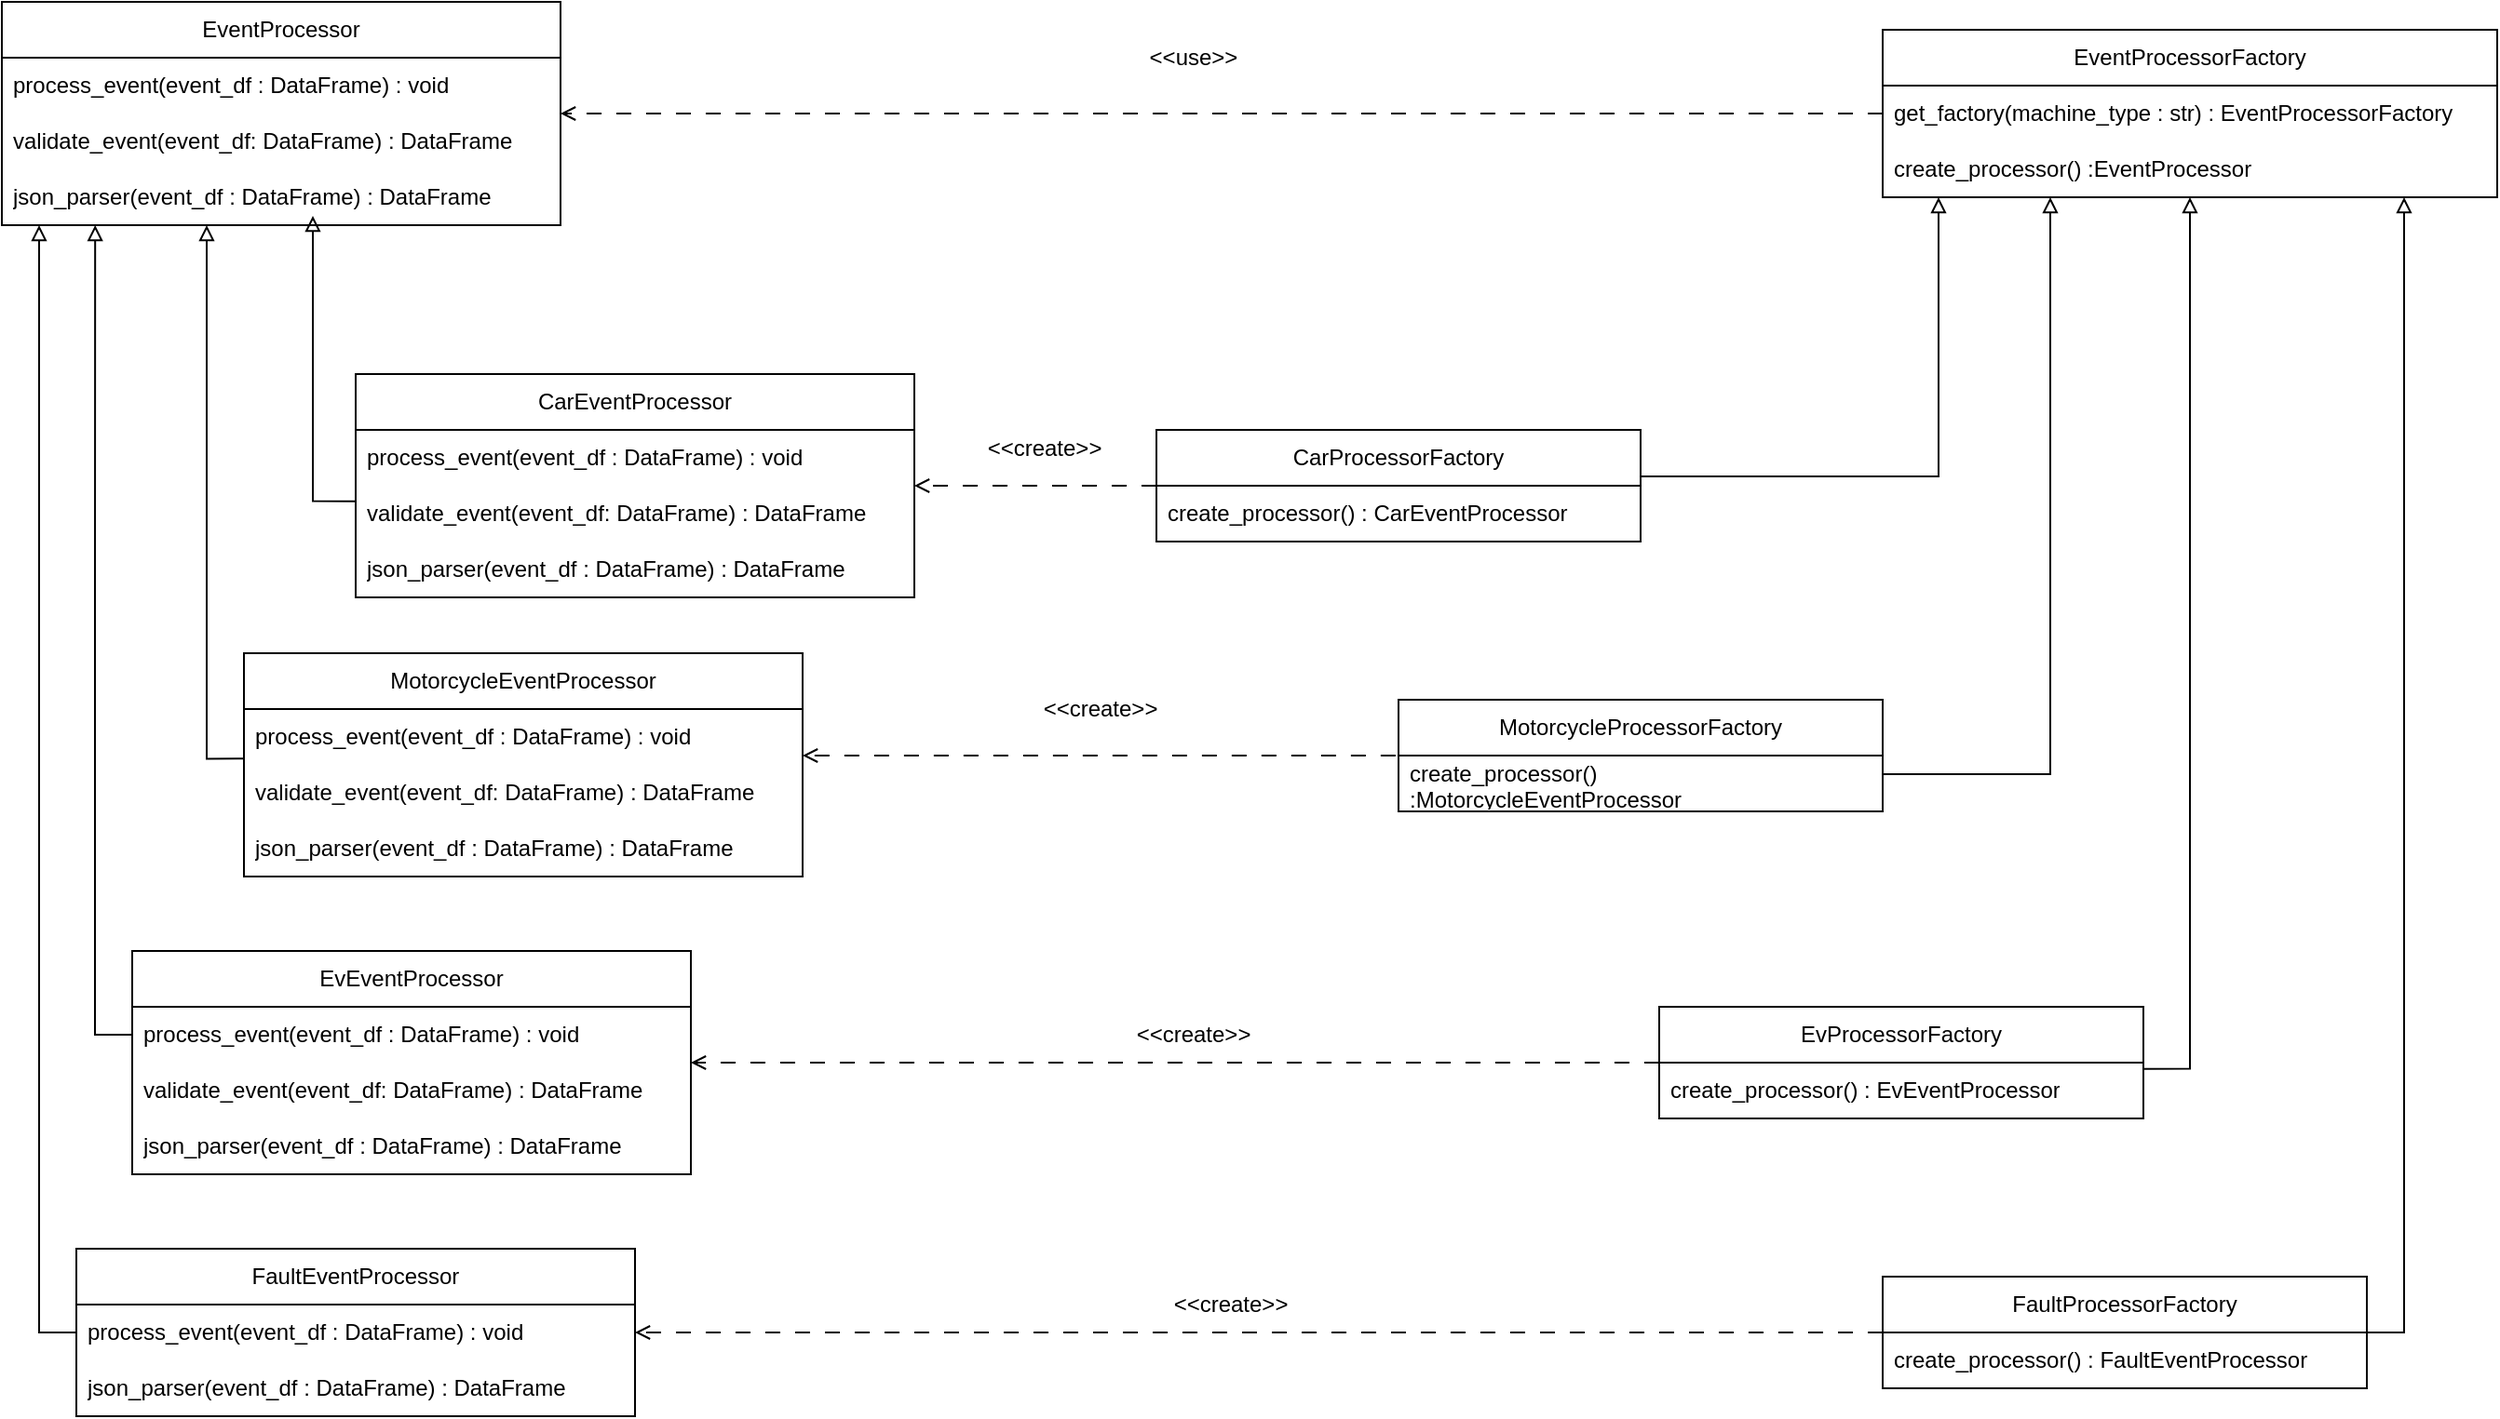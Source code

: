 <mxfile version="21.7.5" type="github">
  <diagram name="Page-1" id="ISabs5PSMNV5WOwpyZsw">
    <mxGraphModel dx="3240" dy="1220" grid="1" gridSize="10" guides="1" tooltips="1" connect="1" arrows="1" fold="1" page="1" pageScale="1" pageWidth="850" pageHeight="1100" math="0" shadow="0">
      <root>
        <mxCell id="0" />
        <mxCell id="1" parent="0" />
        <mxCell id="Ook1uiOYriR1sVHCKash-1" value="EventProcessorFactory" style="swimlane;fontStyle=0;childLayout=stackLayout;horizontal=1;startSize=30;horizontalStack=0;resizeParent=1;resizeParentMax=0;resizeLast=0;collapsible=1;marginBottom=0;whiteSpace=wrap;html=1;" vertex="1" parent="1">
          <mxGeometry x="250" y="20" width="330" height="90" as="geometry" />
        </mxCell>
        <mxCell id="Ook1uiOYriR1sVHCKash-2" value="get_factory(machine_type : str) : EventProcessorFactory" style="text;strokeColor=none;fillColor=none;align=left;verticalAlign=middle;spacingLeft=4;spacingRight=4;overflow=hidden;points=[[0,0.5],[1,0.5]];portConstraint=eastwest;rotatable=0;whiteSpace=wrap;html=1;" vertex="1" parent="Ook1uiOYriR1sVHCKash-1">
          <mxGeometry y="30" width="330" height="30" as="geometry" />
        </mxCell>
        <mxCell id="Ook1uiOYriR1sVHCKash-3" value="create_processor() :EventProcessor" style="text;strokeColor=none;fillColor=none;align=left;verticalAlign=middle;spacingLeft=4;spacingRight=4;overflow=hidden;points=[[0,0.5],[1,0.5]];portConstraint=eastwest;rotatable=0;whiteSpace=wrap;html=1;" vertex="1" parent="Ook1uiOYriR1sVHCKash-1">
          <mxGeometry y="60" width="330" height="30" as="geometry" />
        </mxCell>
        <mxCell id="Ook1uiOYriR1sVHCKash-45" style="edgeStyle=orthogonalEdgeStyle;rounded=0;orthogonalLoop=1;jettySize=auto;html=1;exitX=1;exitY=0.111;exitDx=0;exitDy=0;exitPerimeter=0;endArrow=block;endFill=0;" edge="1" parent="1" source="Ook1uiOYriR1sVHCKash-7" target="Ook1uiOYriR1sVHCKash-1">
          <mxGeometry relative="1" as="geometry" />
        </mxCell>
        <mxCell id="Ook1uiOYriR1sVHCKash-48" style="edgeStyle=orthogonalEdgeStyle;rounded=0;orthogonalLoop=1;jettySize=auto;html=1;endArrow=open;endFill=0;dashed=1;dashPattern=8 8;" edge="1" parent="1" source="Ook1uiOYriR1sVHCKash-5" target="Ook1uiOYriR1sVHCKash-33">
          <mxGeometry relative="1" as="geometry" />
        </mxCell>
        <mxCell id="Ook1uiOYriR1sVHCKash-5" value="&lt;div&gt;EvProcessorFactory&lt;/div&gt;" style="swimlane;fontStyle=0;childLayout=stackLayout;horizontal=1;startSize=30;horizontalStack=0;resizeParent=1;resizeParentMax=0;resizeLast=0;collapsible=1;marginBottom=0;whiteSpace=wrap;html=1;" vertex="1" parent="1">
          <mxGeometry x="130" y="545" width="260" height="60" as="geometry" />
        </mxCell>
        <mxCell id="Ook1uiOYriR1sVHCKash-7" value="create_processor() : EvEventProcessor" style="text;strokeColor=none;fillColor=none;align=left;verticalAlign=middle;spacingLeft=4;spacingRight=4;overflow=hidden;points=[[0,0.5],[1,0.5]];portConstraint=eastwest;rotatable=0;whiteSpace=wrap;html=1;" vertex="1" parent="Ook1uiOYriR1sVHCKash-5">
          <mxGeometry y="30" width="260" height="30" as="geometry" />
        </mxCell>
        <mxCell id="Ook1uiOYriR1sVHCKash-46" style="edgeStyle=orthogonalEdgeStyle;rounded=0;orthogonalLoop=1;jettySize=auto;html=1;exitX=1;exitY=0.25;exitDx=0;exitDy=0;endArrow=block;endFill=0;" edge="1" parent="1" source="Ook1uiOYriR1sVHCKash-8" target="Ook1uiOYriR1sVHCKash-1">
          <mxGeometry relative="1" as="geometry">
            <Array as="points">
              <mxPoint x="510" y="720" />
              <mxPoint x="530" y="720" />
            </Array>
          </mxGeometry>
        </mxCell>
        <mxCell id="Ook1uiOYriR1sVHCKash-47" style="edgeStyle=orthogonalEdgeStyle;rounded=0;orthogonalLoop=1;jettySize=auto;html=1;endArrow=open;endFill=0;dashed=1;dashPattern=8 8;" edge="1" parent="1" source="Ook1uiOYriR1sVHCKash-8" target="Ook1uiOYriR1sVHCKash-38">
          <mxGeometry relative="1" as="geometry" />
        </mxCell>
        <mxCell id="Ook1uiOYriR1sVHCKash-8" value="FaultProcessorFactory" style="swimlane;fontStyle=0;childLayout=stackLayout;horizontal=1;startSize=30;horizontalStack=0;resizeParent=1;resizeParentMax=0;resizeLast=0;collapsible=1;marginBottom=0;whiteSpace=wrap;html=1;" vertex="1" parent="1">
          <mxGeometry x="250" y="690" width="260" height="60" as="geometry" />
        </mxCell>
        <mxCell id="Ook1uiOYriR1sVHCKash-10" value="create_processor() : FaultEventProcessor" style="text;strokeColor=none;fillColor=none;align=left;verticalAlign=middle;spacingLeft=4;spacingRight=4;overflow=hidden;points=[[0,0.5],[1,0.5]];portConstraint=eastwest;rotatable=0;whiteSpace=wrap;html=1;" vertex="1" parent="Ook1uiOYriR1sVHCKash-8">
          <mxGeometry y="30" width="260" height="30" as="geometry" />
        </mxCell>
        <mxCell id="Ook1uiOYriR1sVHCKash-43" style="edgeStyle=orthogonalEdgeStyle;rounded=0;orthogonalLoop=1;jettySize=auto;html=1;exitX=1;exitY=0.5;exitDx=0;exitDy=0;endArrow=block;endFill=0;" edge="1" parent="1" source="Ook1uiOYriR1sVHCKash-11" target="Ook1uiOYriR1sVHCKash-1">
          <mxGeometry relative="1" as="geometry">
            <mxPoint x="240" y="130" as="targetPoint" />
            <Array as="points">
              <mxPoint x="250" y="420" />
              <mxPoint x="340" y="420" />
            </Array>
          </mxGeometry>
        </mxCell>
        <mxCell id="Ook1uiOYriR1sVHCKash-49" style="edgeStyle=orthogonalEdgeStyle;rounded=0;orthogonalLoop=1;jettySize=auto;html=1;endArrow=open;endFill=0;exitX=-0.006;exitY=0;exitDx=0;exitDy=0;exitPerimeter=0;dashed=1;dashPattern=8 8;" edge="1" parent="1" source="Ook1uiOYriR1sVHCKash-13" target="Ook1uiOYriR1sVHCKash-29">
          <mxGeometry relative="1" as="geometry">
            <Array as="points">
              <mxPoint x="-60" y="410" />
              <mxPoint x="-60" y="410" />
            </Array>
          </mxGeometry>
        </mxCell>
        <mxCell id="Ook1uiOYriR1sVHCKash-11" value="MotorcycleProcessorFactory" style="swimlane;fontStyle=0;childLayout=stackLayout;horizontal=1;startSize=30;horizontalStack=0;resizeParent=1;resizeParentMax=0;resizeLast=0;collapsible=1;marginBottom=0;whiteSpace=wrap;html=1;" vertex="1" parent="1">
          <mxGeometry x="-10" y="380" width="260" height="60" as="geometry" />
        </mxCell>
        <mxCell id="Ook1uiOYriR1sVHCKash-13" value="create_processor() :MotorcycleEventProcessor" style="text;strokeColor=none;fillColor=none;align=left;verticalAlign=middle;spacingLeft=4;spacingRight=4;overflow=hidden;points=[[0,0.5],[1,0.5]];portConstraint=eastwest;rotatable=0;whiteSpace=wrap;html=1;" vertex="1" parent="Ook1uiOYriR1sVHCKash-11">
          <mxGeometry y="30" width="260" height="30" as="geometry" />
        </mxCell>
        <mxCell id="Ook1uiOYriR1sVHCKash-52" style="edgeStyle=orthogonalEdgeStyle;rounded=0;orthogonalLoop=1;jettySize=auto;html=1;endArrow=open;endFill=0;dashed=1;dashPattern=8 8;" edge="1" parent="1" source="Ook1uiOYriR1sVHCKash-14" target="Ook1uiOYriR1sVHCKash-27">
          <mxGeometry relative="1" as="geometry">
            <Array as="points">
              <mxPoint x="-240" y="265" />
              <mxPoint x="-240" y="265" />
            </Array>
          </mxGeometry>
        </mxCell>
        <mxCell id="Ook1uiOYriR1sVHCKash-14" value="CarProcessorFactory" style="swimlane;fontStyle=0;childLayout=stackLayout;horizontal=1;startSize=30;horizontalStack=0;resizeParent=1;resizeParentMax=0;resizeLast=0;collapsible=1;marginBottom=0;whiteSpace=wrap;html=1;" vertex="1" parent="1">
          <mxGeometry x="-140" y="235" width="260" height="60" as="geometry" />
        </mxCell>
        <mxCell id="Ook1uiOYriR1sVHCKash-16" value="create_processor() : CarEventProcessor" style="text;strokeColor=none;fillColor=none;align=left;verticalAlign=middle;spacingLeft=4;spacingRight=4;overflow=hidden;points=[[0,0.5],[1,0.5]];portConstraint=eastwest;rotatable=0;whiteSpace=wrap;html=1;" vertex="1" parent="Ook1uiOYriR1sVHCKash-14">
          <mxGeometry y="30" width="260" height="30" as="geometry" />
        </mxCell>
        <mxCell id="Ook1uiOYriR1sVHCKash-17" style="edgeStyle=orthogonalEdgeStyle;rounded=0;orthogonalLoop=1;jettySize=auto;html=1;endArrow=block;endFill=0;exitX=1;exitY=0.25;exitDx=0;exitDy=0;" edge="1" parent="1" source="Ook1uiOYriR1sVHCKash-14" target="Ook1uiOYriR1sVHCKash-1">
          <mxGeometry relative="1" as="geometry">
            <Array as="points">
              <mxPoint x="120" y="260" />
              <mxPoint x="280" y="260" />
            </Array>
          </mxGeometry>
        </mxCell>
        <mxCell id="Ook1uiOYriR1sVHCKash-21" value="EventProcessor" style="swimlane;fontStyle=0;childLayout=stackLayout;horizontal=1;startSize=30;horizontalStack=0;resizeParent=1;resizeParentMax=0;resizeLast=0;collapsible=1;marginBottom=0;whiteSpace=wrap;html=1;" vertex="1" parent="1">
          <mxGeometry x="-760" y="5" width="300" height="120" as="geometry" />
        </mxCell>
        <mxCell id="Ook1uiOYriR1sVHCKash-22" value="process_event(event_df : DataFrame) : void" style="text;strokeColor=none;fillColor=none;align=left;verticalAlign=middle;spacingLeft=4;spacingRight=4;overflow=hidden;points=[[0,0.5],[1,0.5]];portConstraint=eastwest;rotatable=0;whiteSpace=wrap;html=1;" vertex="1" parent="Ook1uiOYriR1sVHCKash-21">
          <mxGeometry y="30" width="300" height="30" as="geometry" />
        </mxCell>
        <mxCell id="Ook1uiOYriR1sVHCKash-23" value="validate_event(event_df: DataFrame) : DataFrame" style="text;strokeColor=none;fillColor=none;align=left;verticalAlign=middle;spacingLeft=4;spacingRight=4;overflow=hidden;points=[[0,0.5],[1,0.5]];portConstraint=eastwest;rotatable=0;whiteSpace=wrap;html=1;" vertex="1" parent="Ook1uiOYriR1sVHCKash-21">
          <mxGeometry y="60" width="300" height="30" as="geometry" />
        </mxCell>
        <mxCell id="Ook1uiOYriR1sVHCKash-24" value="json_parser(event_df : DataFrame) : DataFrame" style="text;strokeColor=none;fillColor=none;align=left;verticalAlign=middle;spacingLeft=4;spacingRight=4;overflow=hidden;points=[[0,0.5],[1,0.5]];portConstraint=eastwest;rotatable=0;whiteSpace=wrap;html=1;" vertex="1" parent="Ook1uiOYriR1sVHCKash-21">
          <mxGeometry y="90" width="300" height="30" as="geometry" />
        </mxCell>
        <mxCell id="Ook1uiOYriR1sVHCKash-57" style="edgeStyle=orthogonalEdgeStyle;rounded=0;orthogonalLoop=1;jettySize=auto;html=1;exitX=0;exitY=1.278;exitDx=0;exitDy=0;exitPerimeter=0;endArrow=block;endFill=0;" edge="1" parent="1" source="Ook1uiOYriR1sVHCKash-26">
          <mxGeometry relative="1" as="geometry">
            <mxPoint x="-593" y="120" as="targetPoint" />
            <Array as="points">
              <mxPoint x="-593" y="273" />
            </Array>
          </mxGeometry>
        </mxCell>
        <mxCell id="Ook1uiOYriR1sVHCKash-25" value="CarEventProcessor" style="swimlane;fontStyle=0;childLayout=stackLayout;horizontal=1;startSize=30;horizontalStack=0;resizeParent=1;resizeParentMax=0;resizeLast=0;collapsible=1;marginBottom=0;whiteSpace=wrap;html=1;" vertex="1" parent="1">
          <mxGeometry x="-570" y="205" width="300" height="120" as="geometry" />
        </mxCell>
        <mxCell id="Ook1uiOYriR1sVHCKash-26" value="process_event(event_df : DataFrame) : void" style="text;strokeColor=none;fillColor=none;align=left;verticalAlign=middle;spacingLeft=4;spacingRight=4;overflow=hidden;points=[[0,0.5],[1,0.5]];portConstraint=eastwest;rotatable=0;whiteSpace=wrap;html=1;" vertex="1" parent="Ook1uiOYriR1sVHCKash-25">
          <mxGeometry y="30" width="300" height="30" as="geometry" />
        </mxCell>
        <mxCell id="Ook1uiOYriR1sVHCKash-27" value="validate_event(event_df: DataFrame) : DataFrame" style="text;strokeColor=none;fillColor=none;align=left;verticalAlign=middle;spacingLeft=4;spacingRight=4;overflow=hidden;points=[[0,0.5],[1,0.5]];portConstraint=eastwest;rotatable=0;whiteSpace=wrap;html=1;" vertex="1" parent="Ook1uiOYriR1sVHCKash-25">
          <mxGeometry y="60" width="300" height="30" as="geometry" />
        </mxCell>
        <mxCell id="Ook1uiOYriR1sVHCKash-28" value="json_parser(event_df : DataFrame) : DataFrame" style="text;strokeColor=none;fillColor=none;align=left;verticalAlign=middle;spacingLeft=4;spacingRight=4;overflow=hidden;points=[[0,0.5],[1,0.5]];portConstraint=eastwest;rotatable=0;whiteSpace=wrap;html=1;" vertex="1" parent="Ook1uiOYriR1sVHCKash-25">
          <mxGeometry y="90" width="300" height="30" as="geometry" />
        </mxCell>
        <mxCell id="Ook1uiOYriR1sVHCKash-58" style="edgeStyle=orthogonalEdgeStyle;rounded=0;orthogonalLoop=1;jettySize=auto;html=1;exitX=0;exitY=0.889;exitDx=0;exitDy=0;exitPerimeter=0;endArrow=block;endFill=0;" edge="1" parent="1" source="Ook1uiOYriR1sVHCKash-30" target="Ook1uiOYriR1sVHCKash-21">
          <mxGeometry relative="1" as="geometry">
            <Array as="points">
              <mxPoint x="-650" y="412" />
            </Array>
          </mxGeometry>
        </mxCell>
        <mxCell id="Ook1uiOYriR1sVHCKash-29" value="MotorcycleEventProcessor" style="swimlane;fontStyle=0;childLayout=stackLayout;horizontal=1;startSize=30;horizontalStack=0;resizeParent=1;resizeParentMax=0;resizeLast=0;collapsible=1;marginBottom=0;whiteSpace=wrap;html=1;" vertex="1" parent="1">
          <mxGeometry x="-630" y="355" width="300" height="120" as="geometry" />
        </mxCell>
        <mxCell id="Ook1uiOYriR1sVHCKash-30" value="process_event(event_df : DataFrame) : void" style="text;strokeColor=none;fillColor=none;align=left;verticalAlign=middle;spacingLeft=4;spacingRight=4;overflow=hidden;points=[[0,0.5],[1,0.5]];portConstraint=eastwest;rotatable=0;whiteSpace=wrap;html=1;" vertex="1" parent="Ook1uiOYriR1sVHCKash-29">
          <mxGeometry y="30" width="300" height="30" as="geometry" />
        </mxCell>
        <mxCell id="Ook1uiOYriR1sVHCKash-31" value="validate_event(event_df: DataFrame) : DataFrame" style="text;strokeColor=none;fillColor=none;align=left;verticalAlign=middle;spacingLeft=4;spacingRight=4;overflow=hidden;points=[[0,0.5],[1,0.5]];portConstraint=eastwest;rotatable=0;whiteSpace=wrap;html=1;" vertex="1" parent="Ook1uiOYriR1sVHCKash-29">
          <mxGeometry y="60" width="300" height="30" as="geometry" />
        </mxCell>
        <mxCell id="Ook1uiOYriR1sVHCKash-32" value="json_parser(event_df : DataFrame) : DataFrame" style="text;strokeColor=none;fillColor=none;align=left;verticalAlign=middle;spacingLeft=4;spacingRight=4;overflow=hidden;points=[[0,0.5],[1,0.5]];portConstraint=eastwest;rotatable=0;whiteSpace=wrap;html=1;" vertex="1" parent="Ook1uiOYriR1sVHCKash-29">
          <mxGeometry y="90" width="300" height="30" as="geometry" />
        </mxCell>
        <mxCell id="Ook1uiOYriR1sVHCKash-33" value="EvEventProcessor" style="swimlane;fontStyle=0;childLayout=stackLayout;horizontal=1;startSize=30;horizontalStack=0;resizeParent=1;resizeParentMax=0;resizeLast=0;collapsible=1;marginBottom=0;whiteSpace=wrap;html=1;" vertex="1" parent="1">
          <mxGeometry x="-690" y="515" width="300" height="120" as="geometry" />
        </mxCell>
        <mxCell id="Ook1uiOYriR1sVHCKash-34" value="process_event(event_df : DataFrame) : void" style="text;strokeColor=none;fillColor=none;align=left;verticalAlign=middle;spacingLeft=4;spacingRight=4;overflow=hidden;points=[[0,0.5],[1,0.5]];portConstraint=eastwest;rotatable=0;whiteSpace=wrap;html=1;" vertex="1" parent="Ook1uiOYriR1sVHCKash-33">
          <mxGeometry y="30" width="300" height="30" as="geometry" />
        </mxCell>
        <mxCell id="Ook1uiOYriR1sVHCKash-35" value="validate_event(event_df: DataFrame) : DataFrame" style="text;strokeColor=none;fillColor=none;align=left;verticalAlign=middle;spacingLeft=4;spacingRight=4;overflow=hidden;points=[[0,0.5],[1,0.5]];portConstraint=eastwest;rotatable=0;whiteSpace=wrap;html=1;" vertex="1" parent="Ook1uiOYriR1sVHCKash-33">
          <mxGeometry y="60" width="300" height="30" as="geometry" />
        </mxCell>
        <mxCell id="Ook1uiOYriR1sVHCKash-36" value="json_parser(event_df : DataFrame) : DataFrame" style="text;strokeColor=none;fillColor=none;align=left;verticalAlign=middle;spacingLeft=4;spacingRight=4;overflow=hidden;points=[[0,0.5],[1,0.5]];portConstraint=eastwest;rotatable=0;whiteSpace=wrap;html=1;" vertex="1" parent="Ook1uiOYriR1sVHCKash-33">
          <mxGeometry y="90" width="300" height="30" as="geometry" />
        </mxCell>
        <mxCell id="Ook1uiOYriR1sVHCKash-60" style="edgeStyle=orthogonalEdgeStyle;rounded=0;orthogonalLoop=1;jettySize=auto;html=1;exitX=0;exitY=0.5;exitDx=0;exitDy=0;endArrow=block;endFill=0;" edge="1" parent="1" source="Ook1uiOYriR1sVHCKash-38" target="Ook1uiOYriR1sVHCKash-21">
          <mxGeometry relative="1" as="geometry">
            <Array as="points">
              <mxPoint x="-740" y="720" />
            </Array>
          </mxGeometry>
        </mxCell>
        <mxCell id="Ook1uiOYriR1sVHCKash-37" value="FaultEventProcessor" style="swimlane;fontStyle=0;childLayout=stackLayout;horizontal=1;startSize=30;horizontalStack=0;resizeParent=1;resizeParentMax=0;resizeLast=0;collapsible=1;marginBottom=0;whiteSpace=wrap;html=1;" vertex="1" parent="1">
          <mxGeometry x="-720" y="675" width="300" height="90" as="geometry" />
        </mxCell>
        <mxCell id="Ook1uiOYriR1sVHCKash-38" value="process_event(event_df : DataFrame) : void" style="text;strokeColor=none;fillColor=none;align=left;verticalAlign=middle;spacingLeft=4;spacingRight=4;overflow=hidden;points=[[0,0.5],[1,0.5]];portConstraint=eastwest;rotatable=0;whiteSpace=wrap;html=1;" vertex="1" parent="Ook1uiOYriR1sVHCKash-37">
          <mxGeometry y="30" width="300" height="30" as="geometry" />
        </mxCell>
        <mxCell id="Ook1uiOYriR1sVHCKash-40" value="json_parser(event_df : DataFrame) : DataFrame" style="text;strokeColor=none;fillColor=none;align=left;verticalAlign=middle;spacingLeft=4;spacingRight=4;overflow=hidden;points=[[0,0.5],[1,0.5]];portConstraint=eastwest;rotatable=0;whiteSpace=wrap;html=1;" vertex="1" parent="Ook1uiOYriR1sVHCKash-37">
          <mxGeometry y="60" width="300" height="30" as="geometry" />
        </mxCell>
        <mxCell id="Ook1uiOYriR1sVHCKash-41" style="edgeStyle=orthogonalEdgeStyle;rounded=0;orthogonalLoop=1;jettySize=auto;html=1;endArrow=open;endFill=0;dashed=1;dashPattern=8 8;" edge="1" parent="1" source="Ook1uiOYriR1sVHCKash-2" target="Ook1uiOYriR1sVHCKash-21">
          <mxGeometry relative="1" as="geometry" />
        </mxCell>
        <mxCell id="Ook1uiOYriR1sVHCKash-42" value="&amp;lt;&amp;lt;use&amp;gt;&amp;gt;" style="text;html=1;strokeColor=none;fillColor=none;align=center;verticalAlign=middle;whiteSpace=wrap;rounded=0;" vertex="1" parent="1">
          <mxGeometry x="-200" y="20" width="160" height="30" as="geometry" />
        </mxCell>
        <mxCell id="Ook1uiOYriR1sVHCKash-53" value="&amp;lt;&amp;lt;create&amp;gt;&amp;gt;" style="text;html=1;strokeColor=none;fillColor=none;align=center;verticalAlign=middle;whiteSpace=wrap;rounded=0;" vertex="1" parent="1">
          <mxGeometry x="-230" y="230" width="60" height="30" as="geometry" />
        </mxCell>
        <mxCell id="Ook1uiOYriR1sVHCKash-54" value="&amp;lt;&amp;lt;create&amp;gt;&amp;gt;" style="text;html=1;strokeColor=none;fillColor=none;align=center;verticalAlign=middle;whiteSpace=wrap;rounded=0;" vertex="1" parent="1">
          <mxGeometry x="-200" y="370" width="60" height="30" as="geometry" />
        </mxCell>
        <mxCell id="Ook1uiOYriR1sVHCKash-55" value="&amp;lt;&amp;lt;create&amp;gt;&amp;gt;" style="text;html=1;strokeColor=none;fillColor=none;align=center;verticalAlign=middle;whiteSpace=wrap;rounded=0;" vertex="1" parent="1">
          <mxGeometry x="-150" y="545" width="60" height="30" as="geometry" />
        </mxCell>
        <mxCell id="Ook1uiOYriR1sVHCKash-56" value="&amp;lt;&amp;lt;create&amp;gt;&amp;gt;" style="text;html=1;strokeColor=none;fillColor=none;align=center;verticalAlign=middle;whiteSpace=wrap;rounded=0;" vertex="1" parent="1">
          <mxGeometry x="-130" y="690" width="60" height="30" as="geometry" />
        </mxCell>
        <mxCell id="Ook1uiOYriR1sVHCKash-59" style="edgeStyle=orthogonalEdgeStyle;rounded=0;orthogonalLoop=1;jettySize=auto;html=1;entryX=0.167;entryY=1;entryDx=0;entryDy=0;entryPerimeter=0;endArrow=block;endFill=0;" edge="1" parent="1" source="Ook1uiOYriR1sVHCKash-34" target="Ook1uiOYriR1sVHCKash-24">
          <mxGeometry relative="1" as="geometry" />
        </mxCell>
      </root>
    </mxGraphModel>
  </diagram>
</mxfile>
